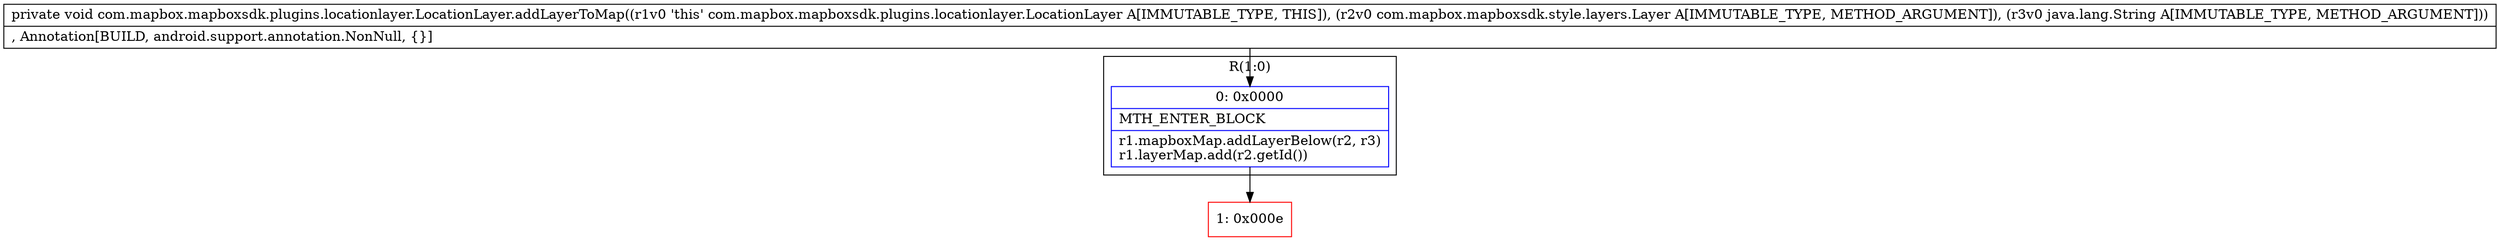 digraph "CFG forcom.mapbox.mapboxsdk.plugins.locationlayer.LocationLayer.addLayerToMap(Lcom\/mapbox\/mapboxsdk\/style\/layers\/Layer;Ljava\/lang\/String;)V" {
subgraph cluster_Region_561307436 {
label = "R(1:0)";
node [shape=record,color=blue];
Node_0 [shape=record,label="{0\:\ 0x0000|MTH_ENTER_BLOCK\l|r1.mapboxMap.addLayerBelow(r2, r3)\lr1.layerMap.add(r2.getId())\l}"];
}
Node_1 [shape=record,color=red,label="{1\:\ 0x000e}"];
MethodNode[shape=record,label="{private void com.mapbox.mapboxsdk.plugins.locationlayer.LocationLayer.addLayerToMap((r1v0 'this' com.mapbox.mapboxsdk.plugins.locationlayer.LocationLayer A[IMMUTABLE_TYPE, THIS]), (r2v0 com.mapbox.mapboxsdk.style.layers.Layer A[IMMUTABLE_TYPE, METHOD_ARGUMENT]), (r3v0 java.lang.String A[IMMUTABLE_TYPE, METHOD_ARGUMENT]))  | , Annotation[BUILD, android.support.annotation.NonNull, \{\}]\l}"];
MethodNode -> Node_0;
Node_0 -> Node_1;
}

